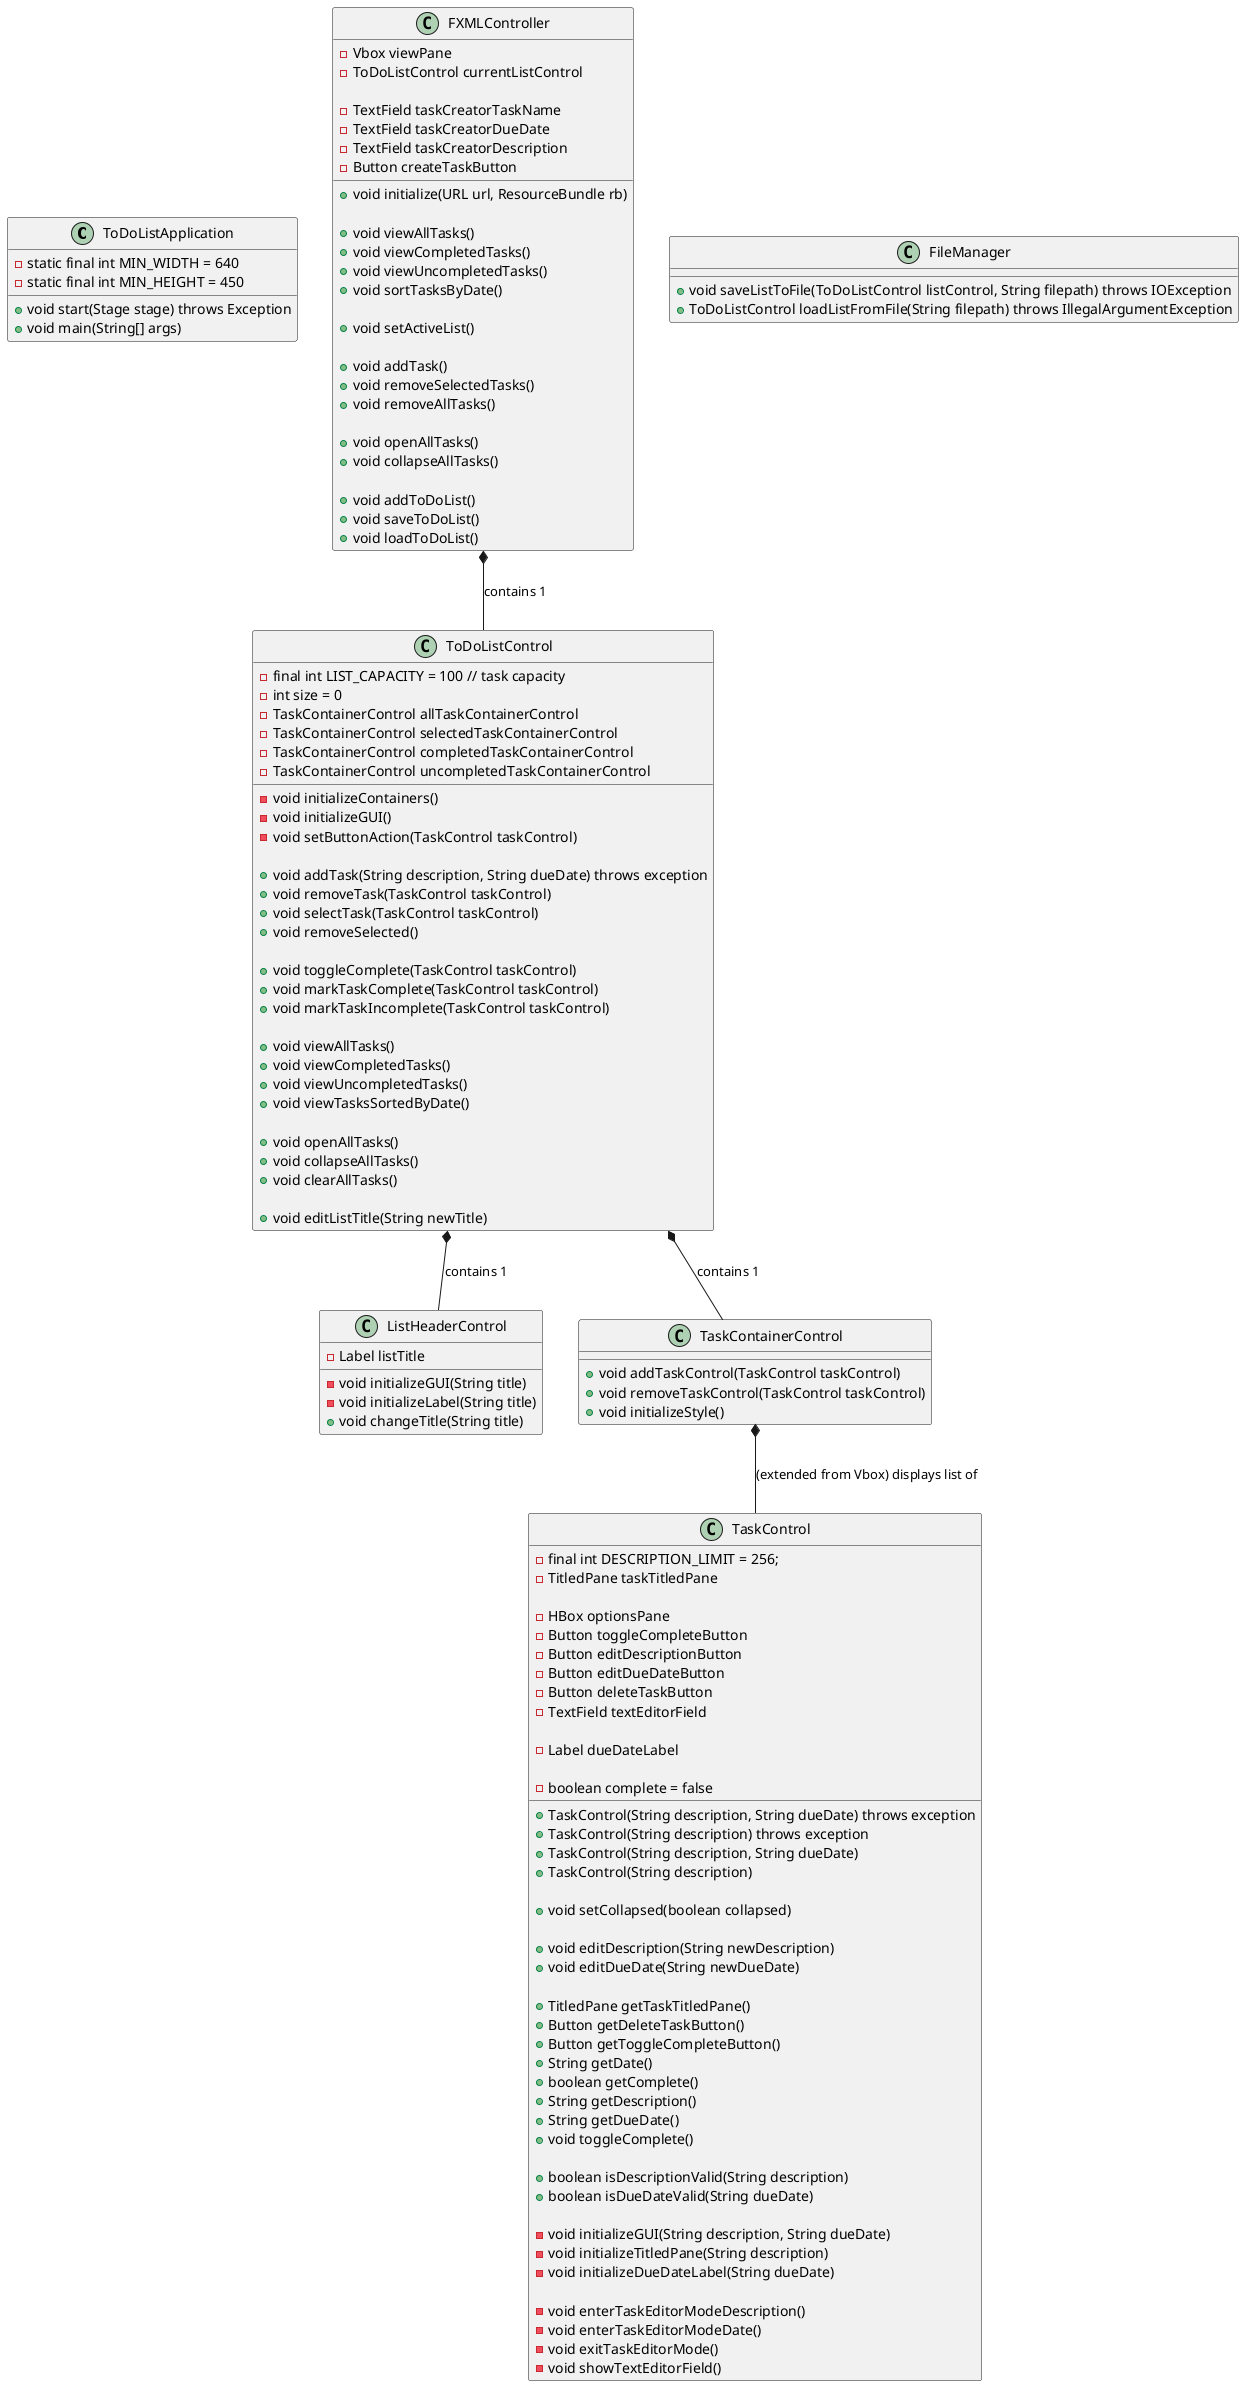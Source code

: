 @startuml
'https://plantuml.com/class-diagram

class ToDoListApplication {
    -static final int MIN_WIDTH = 640
    -static final int MIN_HEIGHT = 450
    +void start(Stage stage) throws Exception
    +void main(String[] args)
}

class FXMLController {
    -Vbox viewPane
    -ToDoListControl currentListControl

    -TextField taskCreatorTaskName
    -TextField taskCreatorDueDate
    -TextField taskCreatorDescription
    -Button createTaskButton


    +void initialize(URL url, ResourceBundle rb)

    +void viewAllTasks()
    +void viewCompletedTasks()
    +void viewUncompletedTasks()
    +void sortTasksByDate()

    +void setActiveList()

    +void addTask()
    +void removeSelectedTasks()
    +void removeAllTasks()

    +void openAllTasks()
    +void collapseAllTasks()

    +void addToDoList()
    +void saveToDoList()
    +void loadToDoList()
}

' control object for list in left pane
class ToDoListControl {

    -final int LIST_CAPACITY = 100 // task capacity
    -int size = 0
    ' store the Task Container for this toDoList
    -TaskContainerControl allTaskContainerControl
    -TaskContainerControl selectedTaskContainerControl
    -TaskContainerControl completedTaskContainerControl
    -TaskContainerControl uncompletedTaskContainerControl

    -void initializeContainers()
    -void initializeGUI()
    -void setButtonAction(TaskControl taskControl)

    +void addTask(String description, String dueDate) throws exception
    +void removeTask(TaskControl taskControl)
    +void selectTask(TaskControl taskControl)
    +void removeSelected()

    +void toggleComplete(TaskControl taskControl)
    +void markTaskComplete(TaskControl taskControl)
    +void markTaskIncomplete(TaskControl taskControl)

    +void viewAllTasks()
    +void viewCompletedTasks()
    +void viewUncompletedTasks()
    +void viewTasksSortedByDate()

    +void openAllTasks()
    +void collapseAllTasks()
    +void clearAllTasks()

    +void editListTitle(String newTitle)

}

class ListHeaderControl {
    -Label listTitle
    -void initializeGUI(String title)
    -void initializeLabel(String title)
    +void changeTitle(String title)
}

class TaskContainerControl {
    +void addTaskControl(TaskControl taskControl)
    +void removeTaskControl(TaskControl taskControl)
    +void initializeStyle()
}

class TaskControl {
    +TaskControl(String description, String dueDate) throws exception
    +TaskControl(String description) throws exception
    -final int DESCRIPTION_LIMIT = 256;
    -TitledPane taskTitledPane

    -HBox optionsPane
    -Button toggleCompleteButton
    -Button editDescriptionButton
    -Button editDueDateButton
    -Button deleteTaskButton
    -TextField textEditorField

    -Label dueDateLabel

    -boolean complete = false

    +TaskControl(String description, String dueDate)
    +TaskControl(String description)

    +void setCollapsed(boolean collapsed)

    +void editDescription(String newDescription)
    +void editDueDate(String newDueDate)

    +TitledPane getTaskTitledPane()
    +Button getDeleteTaskButton()
    +Button getToggleCompleteButton()
    +String getDate()
    +boolean getComplete()
    +String getDescription()
    +String getDueDate()


    +void toggleComplete()

    +boolean isDescriptionValid(String description)
    +boolean isDueDateValid(String dueDate)

    -void initializeGUI(String description, String dueDate)
    -void initializeTitledPane(String description)
    -void initializeDueDateLabel(String dueDate)

    -void enterTaskEditorModeDescription()
    -void enterTaskEditorModeDate()
    -void exitTaskEditorMode()
    -void showTextEditorField()
}

class FileManager {
    +void saveListToFile(ToDoListControl listControl, String filepath) throws IOException
    +ToDoListControl loadListFromFile(String filepath) throws IllegalArgumentException
}

FXMLController *-- ToDoListControl: contains 1
ToDoListControl *-- TaskContainerControl: contains 1
ToDoListControl *-- ListHeaderControl: contains 1
TaskContainerControl *-- TaskControl: (extended from Vbox) displays list of
@enduml